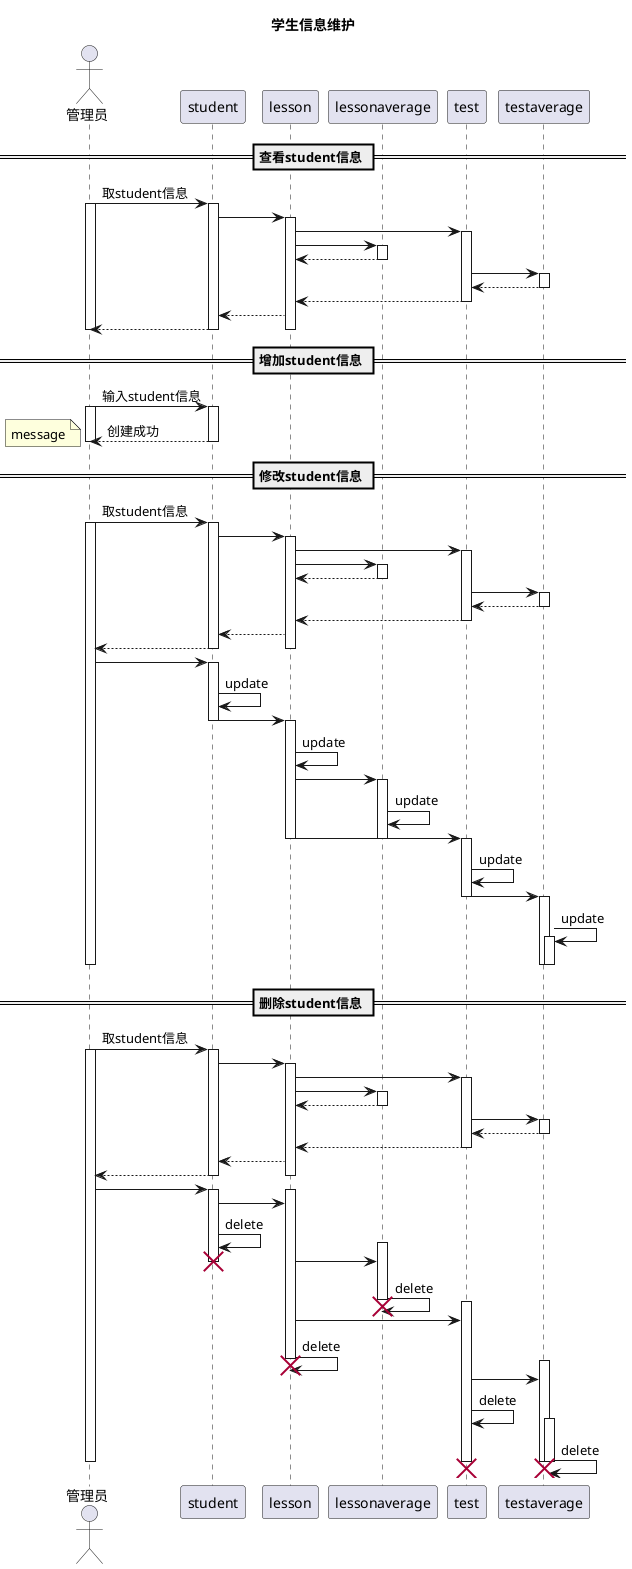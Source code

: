 @startuml
title:学生信息维护
actor 管理员
participant student
participant lesson
participant lessonaverage
participant test
participant testaverage
== 查看student信息 ==
管理员->student:取student信息
activate 管理员
activate student
student->lesson
activate lesson
lesson->test
activate test
lesson->lessonaverage
activate lessonaverage
lessonaverage-->lesson
deactivate lessonaverage
test -> testaverage
activate testaverage
testaverage --> test
deactivate testaverage
test --> lesson
deactivate test
lesson-->student
student-->管理员
deactivate student
deactivate lesson
deactivate 管理员

== 增加student信息 ==
管理员->student:输入student信息
activate 管理员
activate student
student-->管理员:创建成功
note left:message
deactivate student
deactivate 管理员

== 修改student信息 ==
管理员->student:取student信息
activate 管理员
activate student
student->lesson
activate lesson
lesson->test
activate test
lesson->lessonaverage
activate lessonaverage
lessonaverage-->lesson
deactivate lessonaverage
test -> testaverage
activate testaverage
testaverage --> test
deactivate testaverage
test --> lesson
deactivate test
lesson-->student
student-->管理员
deactivate student
deactivate lesson
管理员 ->student
activate student
student -> student :update
student -> lesson
deactivate student
activate lesson
lesson -> lesson :update
lesson -> lessonaverage
activate lessonaverage
lessonaverage -> lessonaverage:update
lesson -> test
deactivate lesson
deactivate lessonaverage
activate test
test -> test:update
test -> testaverage
deactivate test
activate testaverage
testaverage -> testaverage:update
activate testaverage
deactivate testaverage
deactivate testaverage
deactivate 管理员



== 删除student信息 ==
管理员->student:取student信息
activate 管理员
activate student
student->lesson
activate lesson
lesson->test
activate test
lesson->lessonaverage
activate lessonaverage
lessonaverage-->lesson
deactivate lessonaverage
test -> testaverage
activate testaverage
testaverage --> test
deactivate testaverage
test --> lesson
deactivate test
lesson-->student
student-->管理员
deactivate student
deactivate lesson
管理员 ->student
activate student
activate lesson
student -> lesson
student -> student:delete
activate lessonaverage
lesson -> lessonaverage
deactivate student
destroy student
lessonaverage -> lessonaverage:delete
deactivate lessonaverage
destroy lessonaverage
activate test
lesson -> test
lesson -> lesson :delete
deactivate lesson
destroy lesson
activate testaverage
test -> testaverage
test -> test:delete
activate testaverage
testaverage -> testaverage:delete
deactivate test
destroy test
deactivate testaverage
deactivate testaverage
destroy testaverage
deactivate 管理员
@enduml